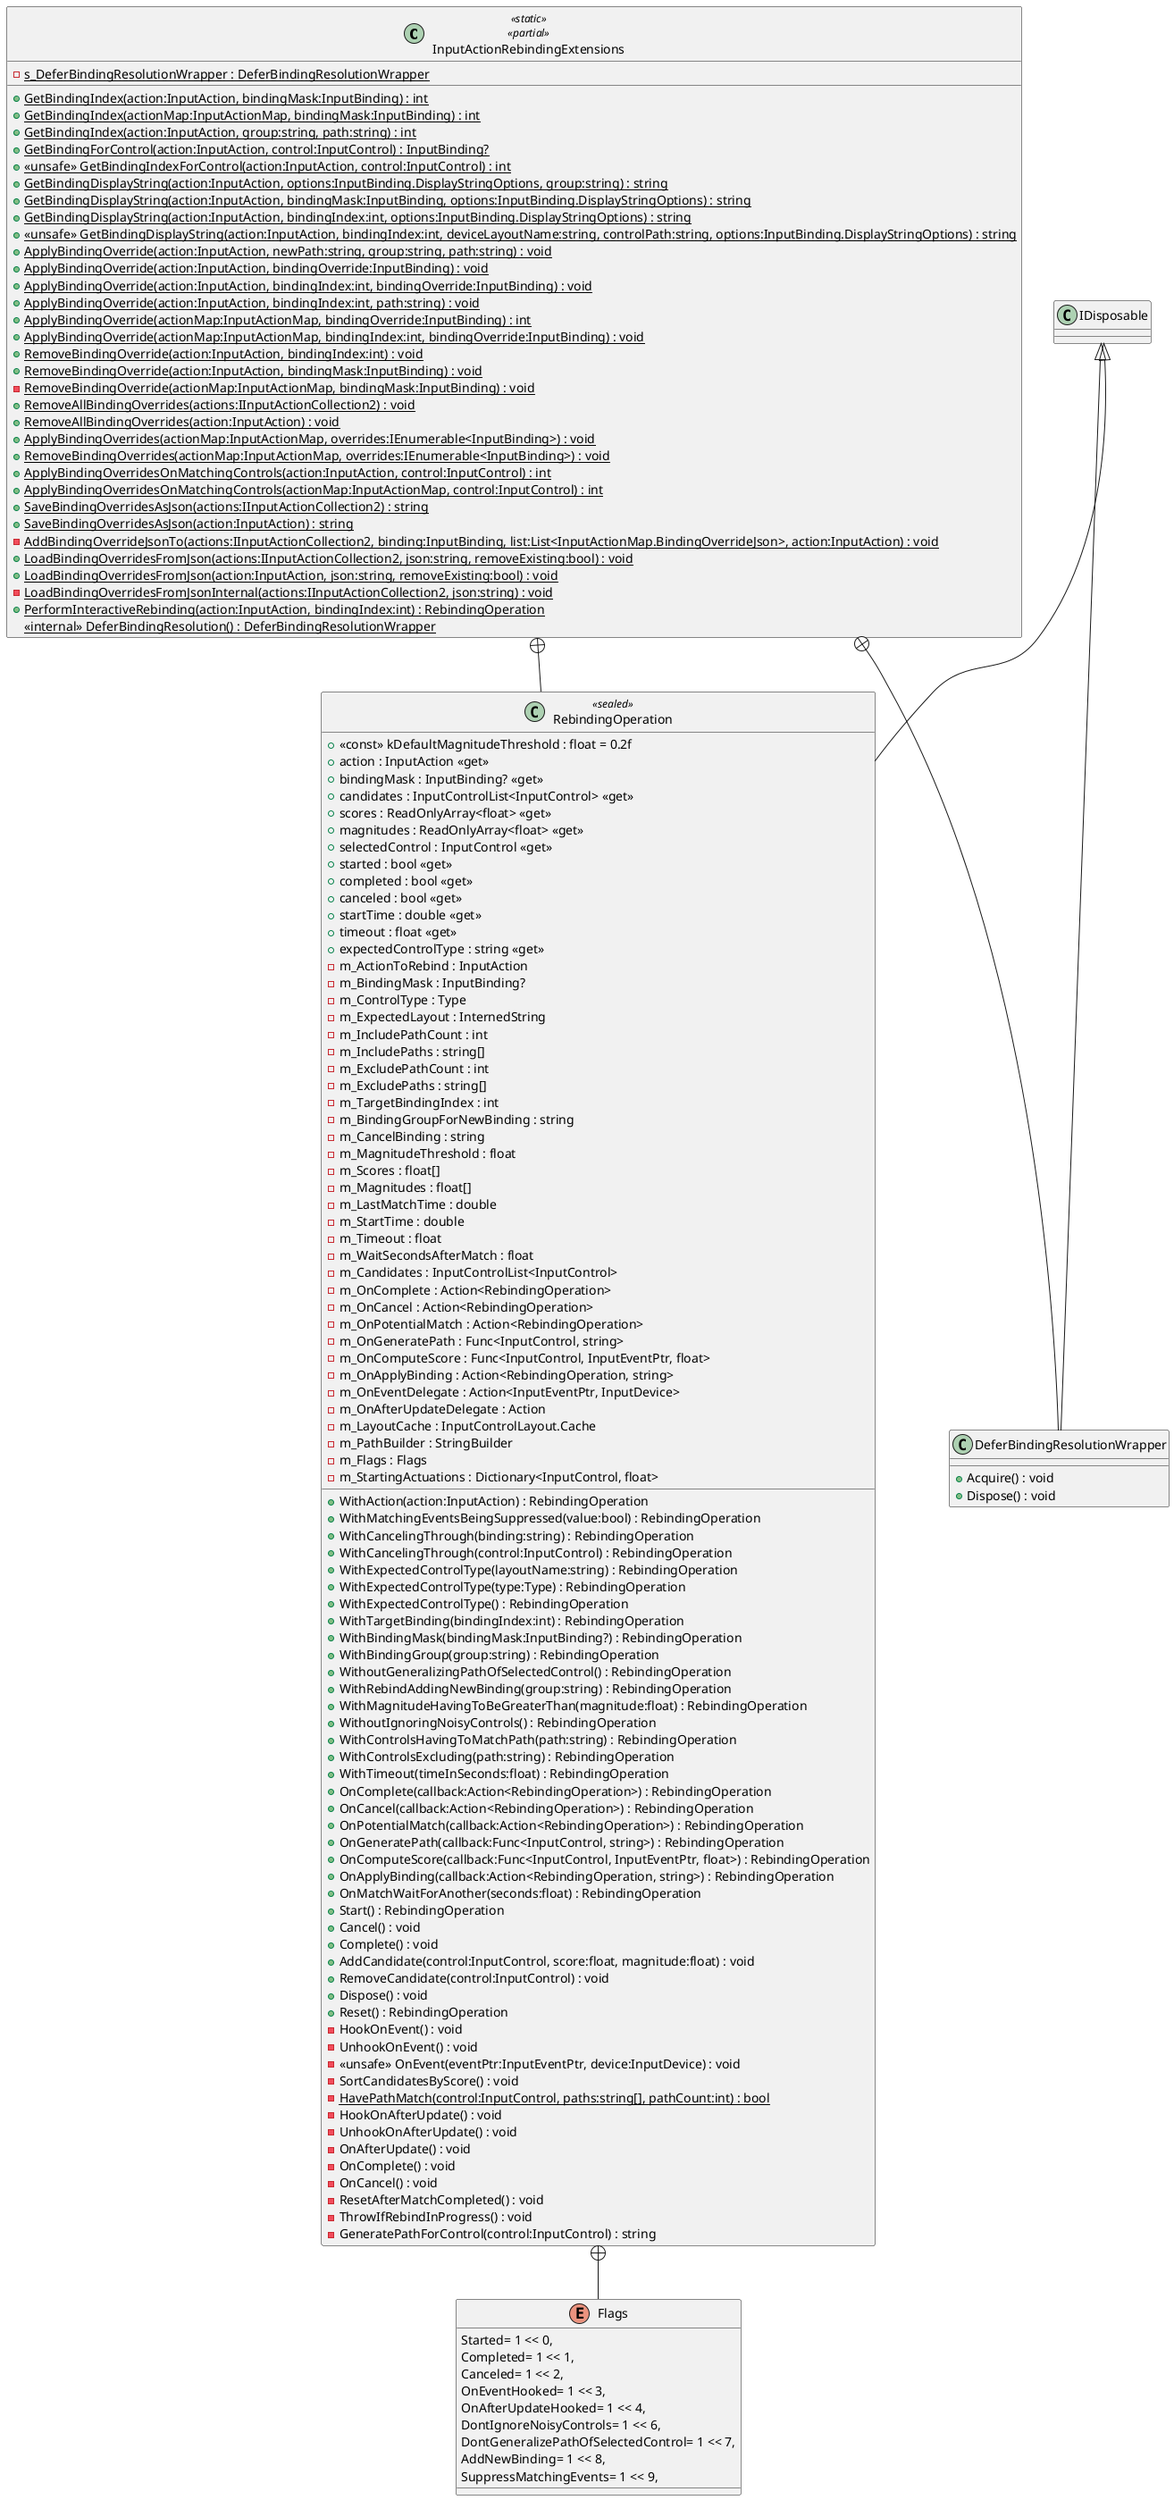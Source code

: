 @startuml
class InputActionRebindingExtensions <<static>> <<partial>> {
    + {static} GetBindingIndex(action:InputAction, bindingMask:InputBinding) : int
    + {static} GetBindingIndex(actionMap:InputActionMap, bindingMask:InputBinding) : int
    + {static} GetBindingIndex(action:InputAction, group:string, path:string) : int
    + {static} GetBindingForControl(action:InputAction, control:InputControl) : InputBinding?
    + {static} <<unsafe>> GetBindingIndexForControl(action:InputAction, control:InputControl) : int
    + {static} GetBindingDisplayString(action:InputAction, options:InputBinding.DisplayStringOptions, group:string) : string
    + {static} GetBindingDisplayString(action:InputAction, bindingMask:InputBinding, options:InputBinding.DisplayStringOptions) : string
    + {static} GetBindingDisplayString(action:InputAction, bindingIndex:int, options:InputBinding.DisplayStringOptions) : string
    + {static} <<unsafe>> GetBindingDisplayString(action:InputAction, bindingIndex:int, deviceLayoutName:string, controlPath:string, options:InputBinding.DisplayStringOptions) : string
    + {static} ApplyBindingOverride(action:InputAction, newPath:string, group:string, path:string) : void
    + {static} ApplyBindingOverride(action:InputAction, bindingOverride:InputBinding) : void
    + {static} ApplyBindingOverride(action:InputAction, bindingIndex:int, bindingOverride:InputBinding) : void
    + {static} ApplyBindingOverride(action:InputAction, bindingIndex:int, path:string) : void
    + {static} ApplyBindingOverride(actionMap:InputActionMap, bindingOverride:InputBinding) : int
    + {static} ApplyBindingOverride(actionMap:InputActionMap, bindingIndex:int, bindingOverride:InputBinding) : void
    + {static} RemoveBindingOverride(action:InputAction, bindingIndex:int) : void
    + {static} RemoveBindingOverride(action:InputAction, bindingMask:InputBinding) : void
    - {static} RemoveBindingOverride(actionMap:InputActionMap, bindingMask:InputBinding) : void
    + {static} RemoveAllBindingOverrides(actions:IInputActionCollection2) : void
    + {static} RemoveAllBindingOverrides(action:InputAction) : void
    + {static} ApplyBindingOverrides(actionMap:InputActionMap, overrides:IEnumerable<InputBinding>) : void
    + {static} RemoveBindingOverrides(actionMap:InputActionMap, overrides:IEnumerable<InputBinding>) : void
    + {static} ApplyBindingOverridesOnMatchingControls(action:InputAction, control:InputControl) : int
    + {static} ApplyBindingOverridesOnMatchingControls(actionMap:InputActionMap, control:InputControl) : int
    + {static} SaveBindingOverridesAsJson(actions:IInputActionCollection2) : string
    + {static} SaveBindingOverridesAsJson(action:InputAction) : string
    - {static} AddBindingOverrideJsonTo(actions:IInputActionCollection2, binding:InputBinding, list:List<InputActionMap.BindingOverrideJson>, action:InputAction) : void
    + {static} LoadBindingOverridesFromJson(actions:IInputActionCollection2, json:string, removeExisting:bool) : void
    + {static} LoadBindingOverridesFromJson(action:InputAction, json:string, removeExisting:bool) : void
    - {static} LoadBindingOverridesFromJsonInternal(actions:IInputActionCollection2, json:string) : void
    + {static} PerformInteractiveRebinding(action:InputAction, bindingIndex:int) : RebindingOperation
    <<internal>> {static} DeferBindingResolution() : DeferBindingResolutionWrapper
    - {static} s_DeferBindingResolutionWrapper : DeferBindingResolutionWrapper
}
class RebindingOperation <<sealed>> {
    + <<const>> kDefaultMagnitudeThreshold : float = 0.2f
    + action : InputAction <<get>>
    + bindingMask : InputBinding? <<get>>
    + candidates : InputControlList<InputControl> <<get>>
    + scores : ReadOnlyArray<float> <<get>>
    + magnitudes : ReadOnlyArray<float> <<get>>
    + selectedControl : InputControl <<get>>
    + started : bool <<get>>
    + completed : bool <<get>>
    + canceled : bool <<get>>
    + startTime : double <<get>>
    + timeout : float <<get>>
    + expectedControlType : string <<get>>
    + WithAction(action:InputAction) : RebindingOperation
    + WithMatchingEventsBeingSuppressed(value:bool) : RebindingOperation
    + WithCancelingThrough(binding:string) : RebindingOperation
    + WithCancelingThrough(control:InputControl) : RebindingOperation
    + WithExpectedControlType(layoutName:string) : RebindingOperation
    + WithExpectedControlType(type:Type) : RebindingOperation
    + WithExpectedControlType() : RebindingOperation
    + WithTargetBinding(bindingIndex:int) : RebindingOperation
    + WithBindingMask(bindingMask:InputBinding?) : RebindingOperation
    + WithBindingGroup(group:string) : RebindingOperation
    + WithoutGeneralizingPathOfSelectedControl() : RebindingOperation
    + WithRebindAddingNewBinding(group:string) : RebindingOperation
    + WithMagnitudeHavingToBeGreaterThan(magnitude:float) : RebindingOperation
    + WithoutIgnoringNoisyControls() : RebindingOperation
    + WithControlsHavingToMatchPath(path:string) : RebindingOperation
    + WithControlsExcluding(path:string) : RebindingOperation
    + WithTimeout(timeInSeconds:float) : RebindingOperation
    + OnComplete(callback:Action<RebindingOperation>) : RebindingOperation
    + OnCancel(callback:Action<RebindingOperation>) : RebindingOperation
    + OnPotentialMatch(callback:Action<RebindingOperation>) : RebindingOperation
    + OnGeneratePath(callback:Func<InputControl, string>) : RebindingOperation
    + OnComputeScore(callback:Func<InputControl, InputEventPtr, float>) : RebindingOperation
    + OnApplyBinding(callback:Action<RebindingOperation, string>) : RebindingOperation
    + OnMatchWaitForAnother(seconds:float) : RebindingOperation
    + Start() : RebindingOperation
    + Cancel() : void
    + Complete() : void
    + AddCandidate(control:InputControl, score:float, magnitude:float) : void
    + RemoveCandidate(control:InputControl) : void
    + Dispose() : void
    + Reset() : RebindingOperation
    - HookOnEvent() : void
    - UnhookOnEvent() : void
    - <<unsafe>> OnEvent(eventPtr:InputEventPtr, device:InputDevice) : void
    - SortCandidatesByScore() : void
    - {static} HavePathMatch(control:InputControl, paths:string[], pathCount:int) : bool
    - HookOnAfterUpdate() : void
    - UnhookOnAfterUpdate() : void
    - OnAfterUpdate() : void
    - OnComplete() : void
    - OnCancel() : void
    - ResetAfterMatchCompleted() : void
    - ThrowIfRebindInProgress() : void
    - GeneratePathForControl(control:InputControl) : string
    - m_ActionToRebind : InputAction
    - m_BindingMask : InputBinding?
    - m_ControlType : Type
    - m_ExpectedLayout : InternedString
    - m_IncludePathCount : int
    - m_IncludePaths : string[]
    - m_ExcludePathCount : int
    - m_ExcludePaths : string[]
    - m_TargetBindingIndex : int
    - m_BindingGroupForNewBinding : string
    - m_CancelBinding : string
    - m_MagnitudeThreshold : float
    - m_Scores : float[]
    - m_Magnitudes : float[]
    - m_LastMatchTime : double
    - m_StartTime : double
    - m_Timeout : float
    - m_WaitSecondsAfterMatch : float
    - m_Candidates : InputControlList<InputControl>
    - m_OnComplete : Action<RebindingOperation>
    - m_OnCancel : Action<RebindingOperation>
    - m_OnPotentialMatch : Action<RebindingOperation>
    - m_OnGeneratePath : Func<InputControl, string>
    - m_OnComputeScore : Func<InputControl, InputEventPtr, float>
    - m_OnApplyBinding : Action<RebindingOperation, string>
    - m_OnEventDelegate : Action<InputEventPtr, InputDevice>
    - m_OnAfterUpdateDelegate : Action
    - m_LayoutCache : InputControlLayout.Cache
    - m_PathBuilder : StringBuilder
    - m_Flags : Flags
    - m_StartingActuations : Dictionary<InputControl, float>
}
class DeferBindingResolutionWrapper {
    + Acquire() : void
    + Dispose() : void
}
enum Flags {
    Started= 1 << 0,
    Completed= 1 << 1,
    Canceled= 1 << 2,
    OnEventHooked= 1 << 3,
    OnAfterUpdateHooked= 1 << 4,
    DontIgnoreNoisyControls= 1 << 6,
    DontGeneralizePathOfSelectedControl= 1 << 7,
    AddNewBinding= 1 << 8,
    SuppressMatchingEvents= 1 << 9,
}
InputActionRebindingExtensions +-- RebindingOperation
IDisposable <|-- RebindingOperation
InputActionRebindingExtensions +-- DeferBindingResolutionWrapper
IDisposable <|-- DeferBindingResolutionWrapper
RebindingOperation +-- Flags
@enduml
